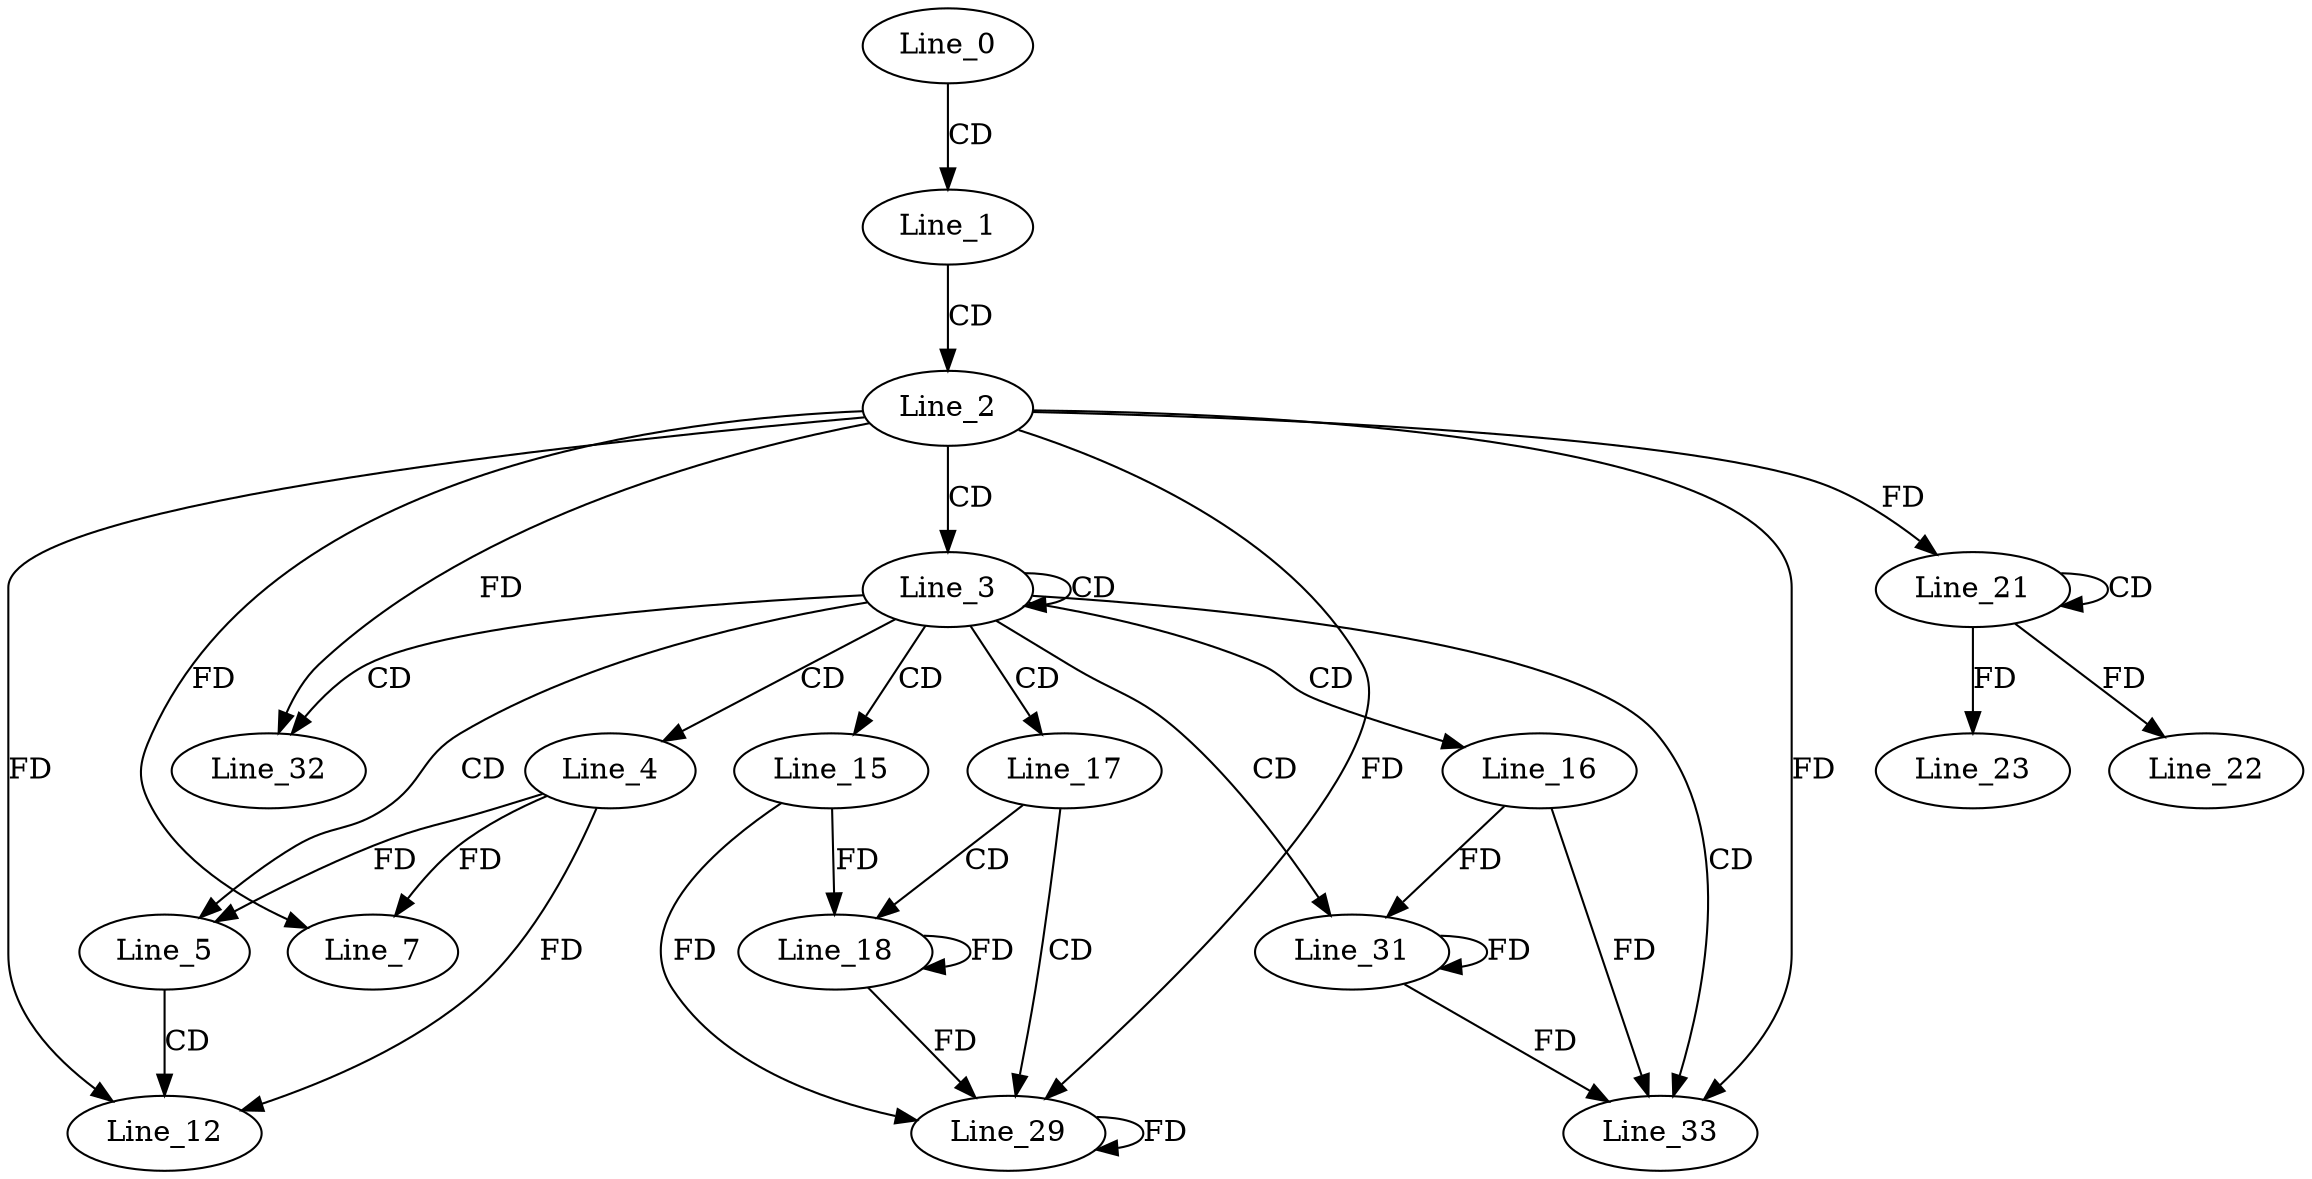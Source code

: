 digraph G {
  Line_0;
  Line_1;
  Line_2;
  Line_3;
  Line_3;
  Line_3;
  Line_4;
  Line_5;
  Line_5;
  Line_5;
  Line_7;
  Line_7;
  Line_12;
  Line_12;
  Line_15;
  Line_16;
  Line_17;
  Line_18;
  Line_21;
  Line_21;
  Line_22;
  Line_23;
  Line_29;
  Line_29;
  Line_29;
  Line_31;
  Line_32;
  Line_33;
  Line_0 -> Line_1 [ label="CD" ];
  Line_1 -> Line_2 [ label="CD" ];
  Line_2 -> Line_3 [ label="CD" ];
  Line_3 -> Line_3 [ label="CD" ];
  Line_3 -> Line_4 [ label="CD" ];
  Line_3 -> Line_5 [ label="CD" ];
  Line_4 -> Line_5 [ label="FD" ];
  Line_2 -> Line_7 [ label="FD" ];
  Line_4 -> Line_7 [ label="FD" ];
  Line_5 -> Line_12 [ label="CD" ];
  Line_2 -> Line_12 [ label="FD" ];
  Line_4 -> Line_12 [ label="FD" ];
  Line_3 -> Line_15 [ label="CD" ];
  Line_3 -> Line_16 [ label="CD" ];
  Line_3 -> Line_17 [ label="CD" ];
  Line_17 -> Line_18 [ label="CD" ];
  Line_15 -> Line_18 [ label="FD" ];
  Line_18 -> Line_18 [ label="FD" ];
  Line_21 -> Line_21 [ label="CD" ];
  Line_2 -> Line_21 [ label="FD" ];
  Line_21 -> Line_22 [ label="FD" ];
  Line_21 -> Line_23 [ label="FD" ];
  Line_17 -> Line_29 [ label="CD" ];
  Line_15 -> Line_29 [ label="FD" ];
  Line_18 -> Line_29 [ label="FD" ];
  Line_29 -> Line_29 [ label="FD" ];
  Line_2 -> Line_29 [ label="FD" ];
  Line_3 -> Line_31 [ label="CD" ];
  Line_16 -> Line_31 [ label="FD" ];
  Line_31 -> Line_31 [ label="FD" ];
  Line_3 -> Line_32 [ label="CD" ];
  Line_2 -> Line_32 [ label="FD" ];
  Line_3 -> Line_33 [ label="CD" ];
  Line_2 -> Line_33 [ label="FD" ];
  Line_16 -> Line_33 [ label="FD" ];
  Line_31 -> Line_33 [ label="FD" ];
}
